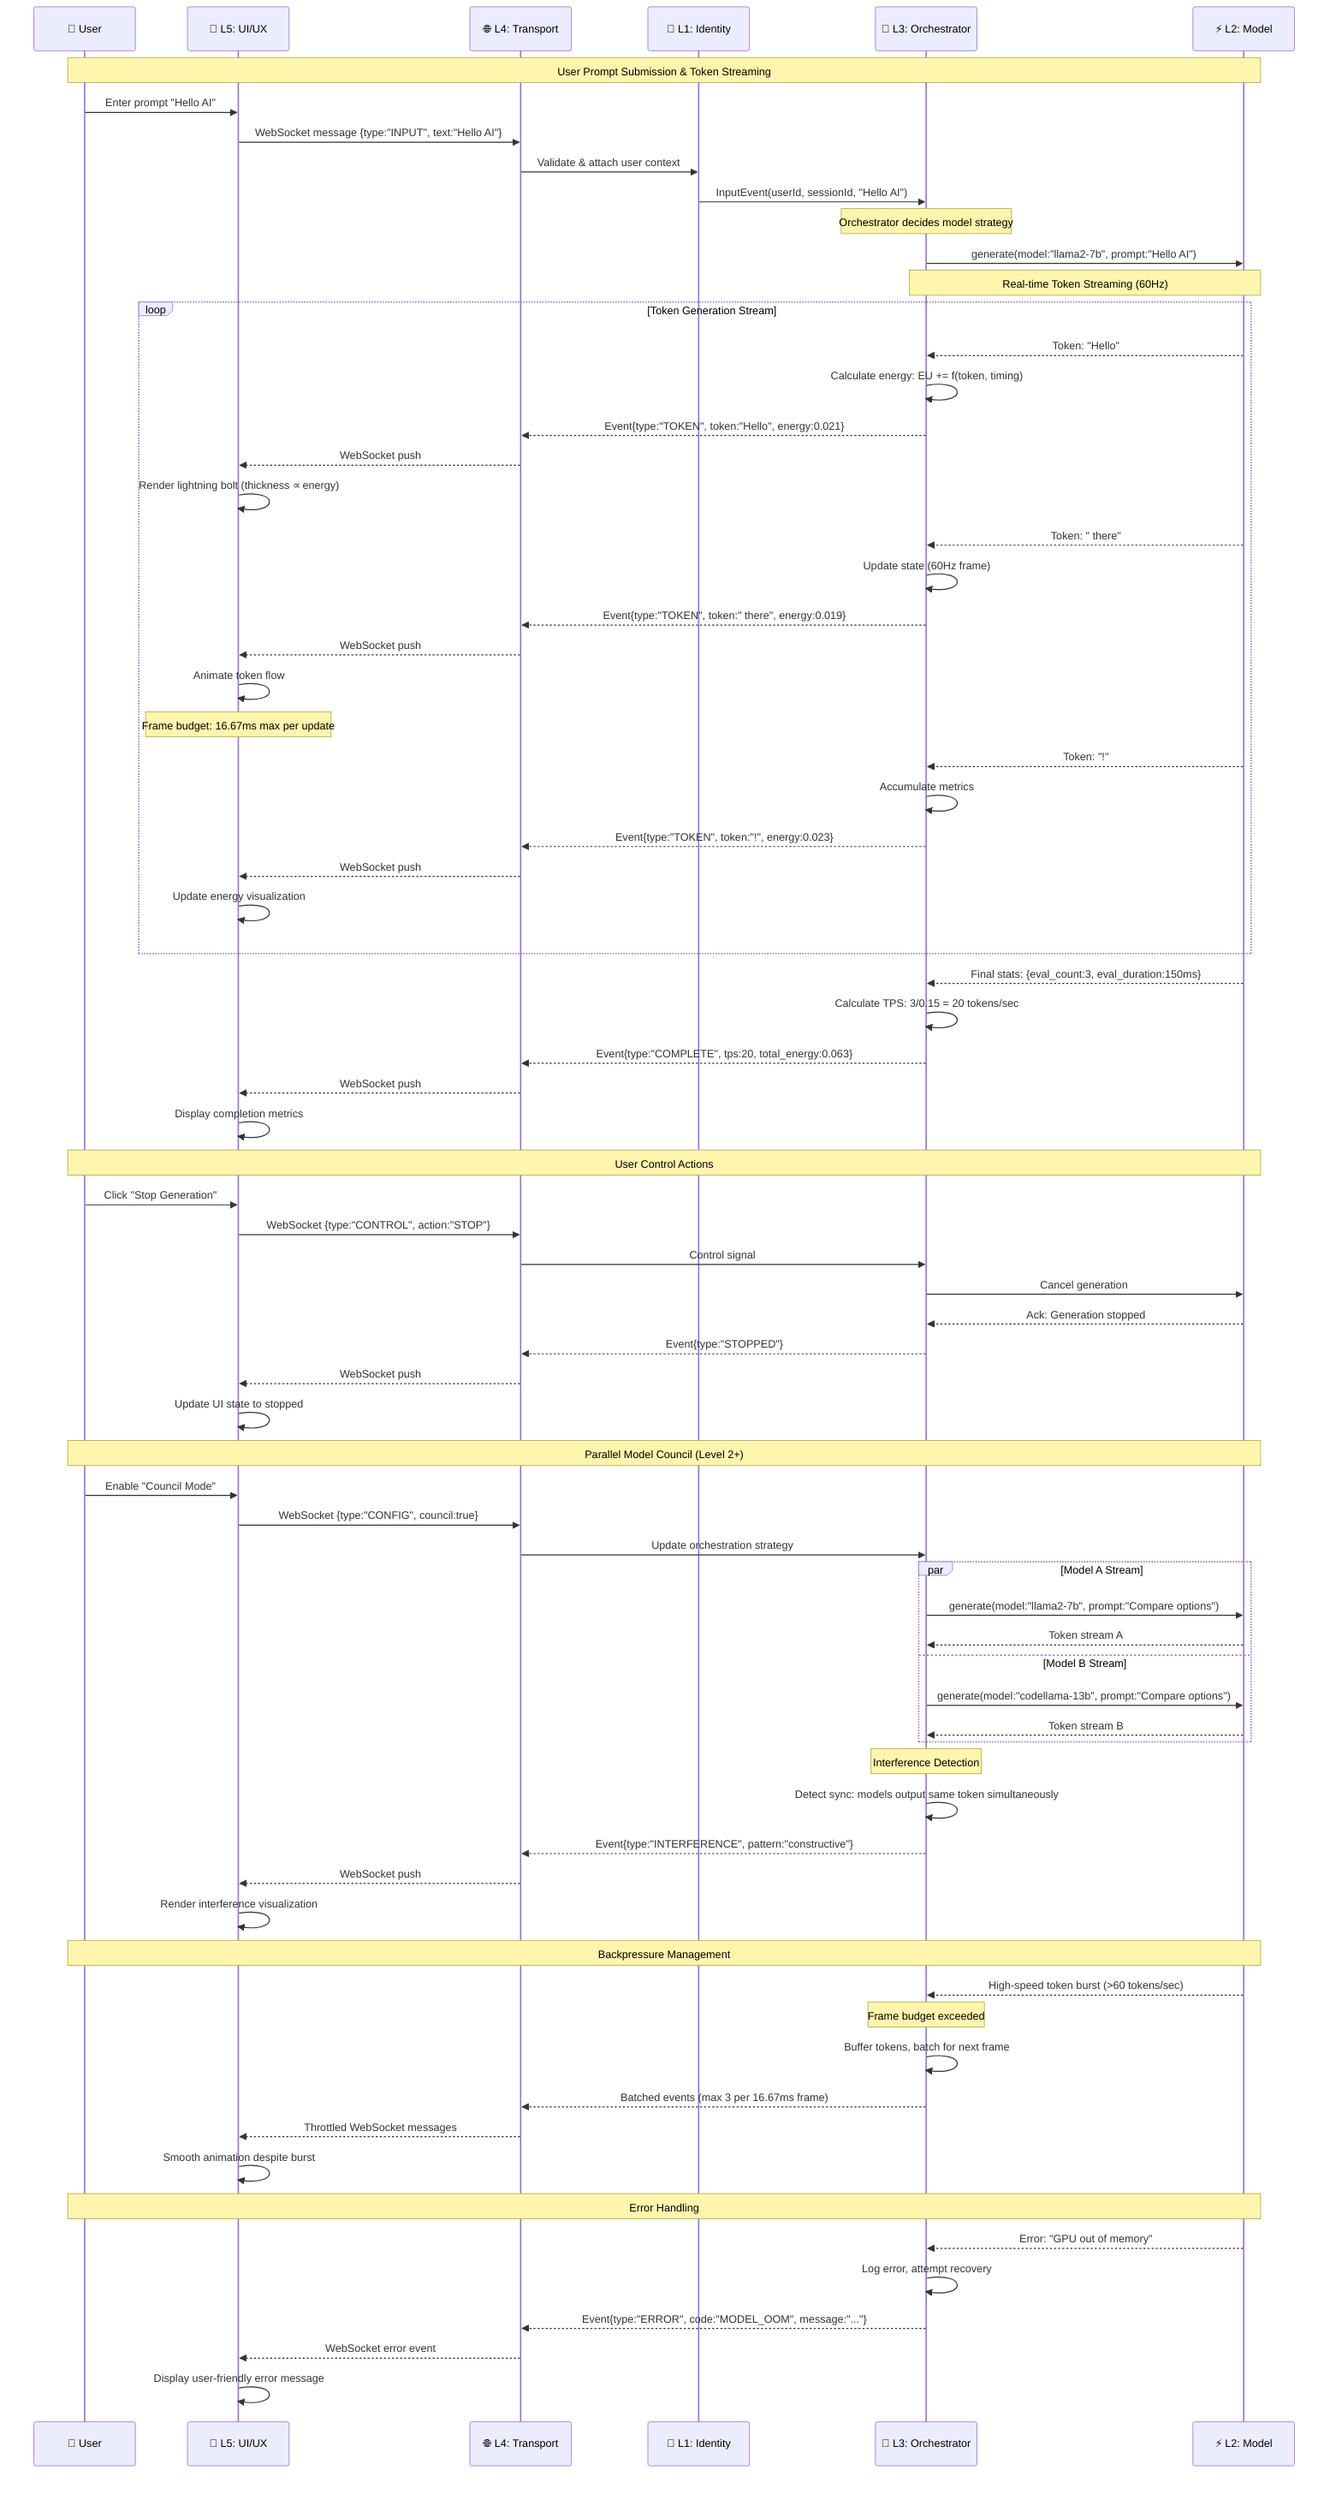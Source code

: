 sequenceDiagram
    participant User as 👤 User
    participant UI as 🎨 L5: UI/UX
    participant Transport as 🌐 L4: Transport
    participant Identity as 🔐 L1: Identity
    participant Orchestrator as 🧠 L3: Orchestrator
    participant Model as ⚡ L2: Model
    
    Note over User,Model: User Prompt Submission & Token Streaming
    
    User->>UI: Enter prompt "Hello AI"
    UI->>Transport: WebSocket message {type:"INPUT", text:"Hello AI"}
    Transport->>Identity: Validate & attach user context
    Identity->>Orchestrator: InputEvent(userId, sessionId, "Hello AI")
    
    Note over Orchestrator: Orchestrator decides model strategy
    Orchestrator->>Model: generate(model:"llama2-7b", prompt:"Hello AI")
    
    Note over Model,Orchestrator: Real-time Token Streaming (60Hz)
    
    loop Token Generation Stream
        Model-->>Orchestrator: Token: "Hello"
        Orchestrator->>Orchestrator: Calculate energy: EU += f(token, timing)
        Orchestrator-->>Transport: Event{type:"TOKEN", token:"Hello", energy:0.021}
        Transport-->>UI: WebSocket push
        UI->>UI: Render lightning bolt (thickness ∝ energy)
        
        Model-->>Orchestrator: Token: " there"
        Orchestrator->>Orchestrator: Update state (60Hz frame)
        Orchestrator-->>Transport: Event{type:"TOKEN", token:" there", energy:0.019}
        Transport-->>UI: WebSocket push
        UI->>UI: Animate token flow
        
        Note over UI: Frame budget: 16.67ms max per update
        
        Model-->>Orchestrator: Token: "!"
        Orchestrator->>Orchestrator: Accumulate metrics
        Orchestrator-->>Transport: Event{type:"TOKEN", token:"!", energy:0.023}
        Transport-->>UI: WebSocket push
        UI->>UI: Update energy visualization
    end
    
    Model-->>Orchestrator: Final stats: {eval_count:3, eval_duration:150ms}
    Orchestrator->>Orchestrator: Calculate TPS: 3/0.15 = 20 tokens/sec
    Orchestrator-->>Transport: Event{type:"COMPLETE", tps:20, total_energy:0.063}
    Transport-->>UI: WebSocket push
    UI->>UI: Display completion metrics
    
    Note over User,Model: User Control Actions
    
    User->>UI: Click "Stop Generation"
    UI->>Transport: WebSocket {type:"CONTROL", action:"STOP"}
    Transport->>Orchestrator: Control signal
    Orchestrator->>Model: Cancel generation
    Model-->>Orchestrator: Ack: Generation stopped
    Orchestrator-->>Transport: Event{type:"STOPPED"}
    Transport-->>UI: WebSocket push
    UI->>UI: Update UI state to stopped
    
    Note over User,Model: Parallel Model Council (Level 2+)
    
    User->>UI: Enable "Council Mode" 
    UI->>Transport: WebSocket {type:"CONFIG", council:true}
    Transport->>Orchestrator: Update orchestration strategy
    
    par Model A Stream
        Orchestrator->>Model: generate(model:"llama2-7b", prompt:"Compare options")
        Model-->>Orchestrator: Token stream A
    and Model B Stream  
        Orchestrator->>Model: generate(model:"codellama-13b", prompt:"Compare options")
        Model-->>Orchestrator: Token stream B
    end
    
    Note over Orchestrator: Interference Detection
    Orchestrator->>Orchestrator: Detect sync: models output same token simultaneously
    Orchestrator-->>Transport: Event{type:"INTERFERENCE", pattern:"constructive"}
    Transport-->>UI: WebSocket push
    UI->>UI: Render interference visualization
    
    Note over User,Model: Backpressure Management
    
    Model-->>Orchestrator: High-speed token burst (>60 tokens/sec)
    Note over Orchestrator: Frame budget exceeded
    Orchestrator->>Orchestrator: Buffer tokens, batch for next frame
    Orchestrator-->>Transport: Batched events (max 3 per 16.67ms frame)
    Transport-->>UI: Throttled WebSocket messages
    UI->>UI: Smooth animation despite burst
    
    Note over User,Model: Error Handling
    
    Model-->>Orchestrator: Error: "GPU out of memory"
    Orchestrator->>Orchestrator: Log error, attempt recovery
    Orchestrator-->>Transport: Event{type:"ERROR", code:"MODEL_OOM", message:"..."}
    Transport-->>UI: WebSocket error event
    UI->>UI: Display user-friendly error message